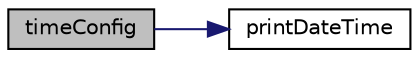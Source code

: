 digraph "timeConfig"
{
 // LATEX_PDF_SIZE
  edge [fontname="Helvetica",fontsize="10",labelfontname="Helvetica",labelfontsize="10"];
  node [fontname="Helvetica",fontsize="10",shape=record];
  rankdir="LR";
  Node1 [label="timeConfig",height=0.2,width=0.4,color="black", fillcolor="grey75", style="filled", fontcolor="black",tooltip="State in which the user may configure RTC time."];
  Node1 -> Node2 [color="midnightblue",fontsize="10",style="solid",fontname="Helvetica"];
  Node2 [label="printDateTime",height=0.2,width=0.4,color="black", fillcolor="white", style="filled",URL="$da/dd3/group__CAR__RUNNER__RTOS__Public__Functions.html#ga8c3a2c16fa7006da16775419c372cbcd",tooltip="Receive current Date Time from queueDATE, and print to LCD."];
}
